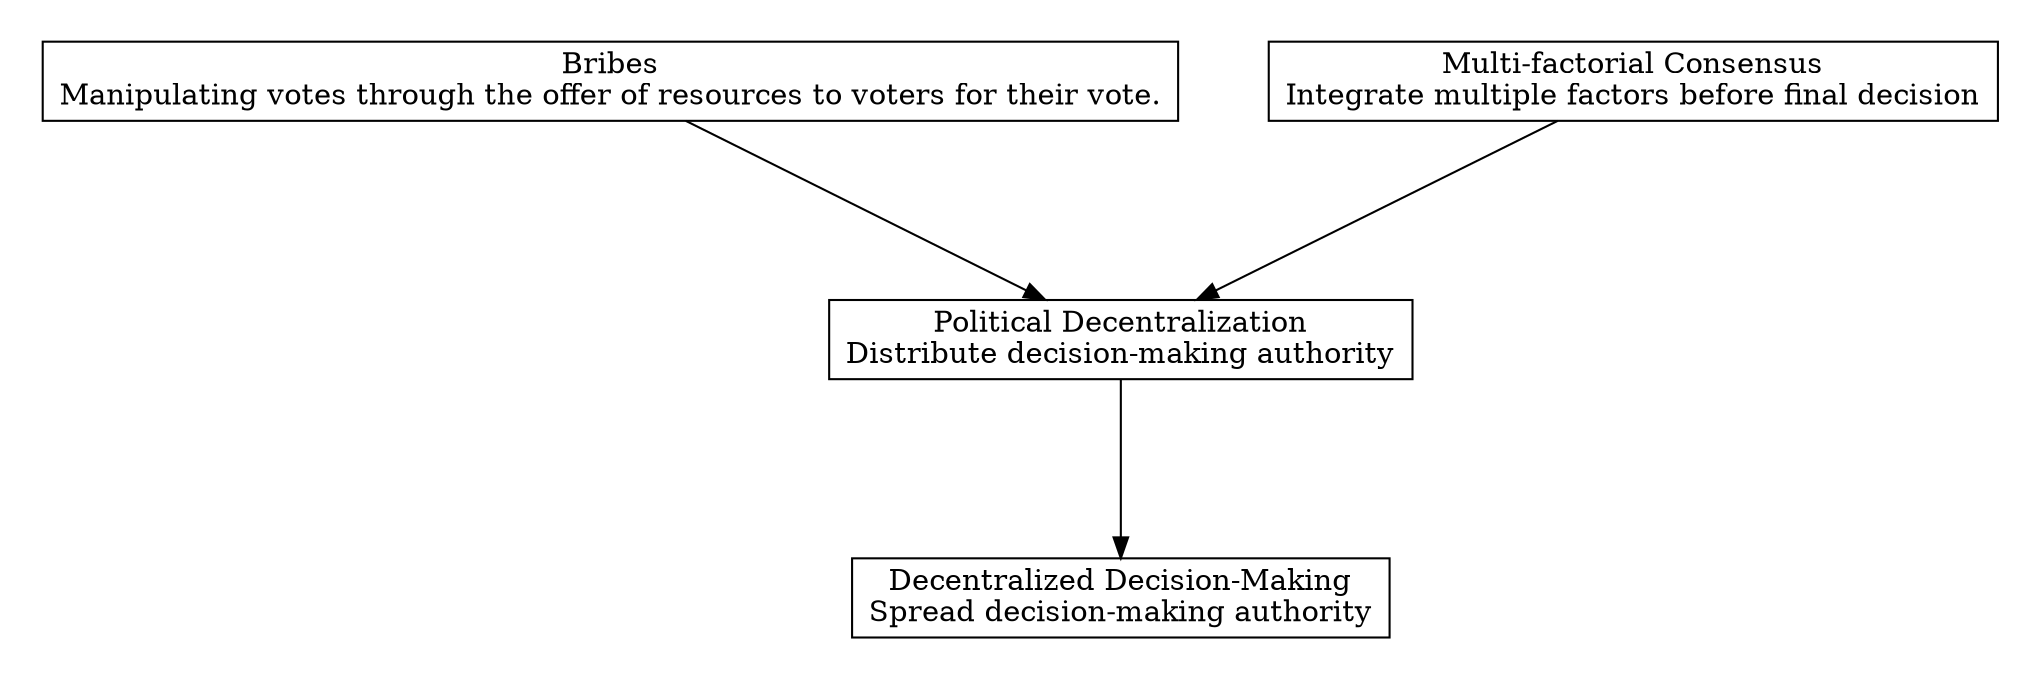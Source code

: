 digraph "" {
	graph [nodesep=0.6,
		rankdir=TB,
		ranksep=1.2
	];
	node [label="\N",
		shape=box
	];
	subgraph cluster_predecessors {
		graph [rank=max,
			style=invis
		];
		"Multi-factorial Consensus"	[label="Multi-factorial Consensus\nIntegrate multiple factors before final decision"];
		Bribes	[label="Bribes\nManipulating votes through the offer of resources to voters for their vote."];
	}
	subgraph cluster_descendants {
		graph [rank=min,
			style=invis
		];
		"Decentralized Decision-Making"	[label="Decentralized Decision-Making\nSpread decision-making authority"];
	}
	"Political Decentralization"	[label="Political Decentralization\nDistribute decision-making authority"];
	"Political Decentralization" -> "Decentralized Decision-Making";
	"Multi-factorial Consensus" -> "Political Decentralization";
	Bribes -> "Political Decentralization";
}
